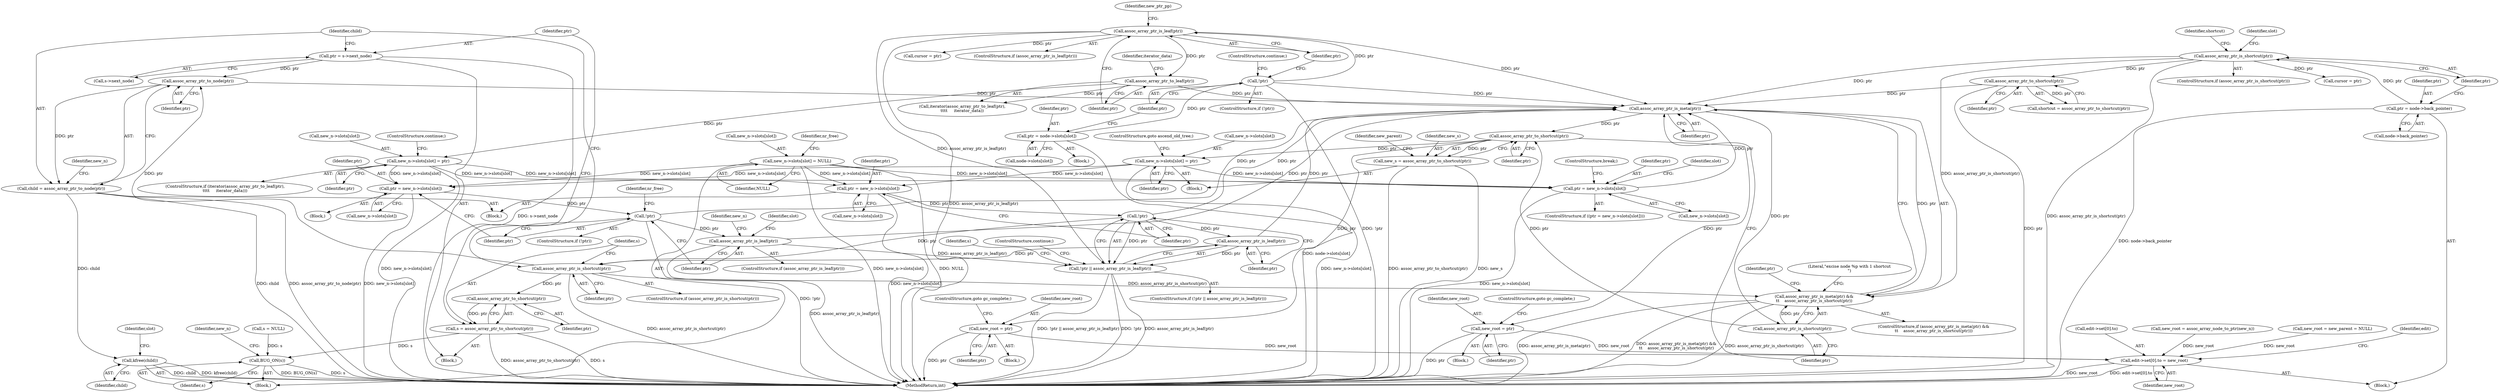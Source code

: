 digraph "0_linux_95389b08d93d5c06ec63ab49bd732b0069b7c35e@pointer" {
"1000466" [label="(Call,assoc_array_ptr_to_node(ptr))"];
"1000459" [label="(Call,ptr = s->next_node)"];
"1000452" [label="(Call,assoc_array_ptr_is_shortcut(ptr))"];
"1000445" [label="(Call,assoc_array_ptr_is_leaf(ptr))"];
"1000443" [label="(Call,!ptr)"];
"1000434" [label="(Call,ptr = new_n->slots[slot])"];
"1000715" [label="(Call,new_n->slots[slot] = ptr)"];
"1000620" [label="(Call,assoc_array_ptr_to_shortcut(ptr))"];
"1000612" [label="(Call,assoc_array_ptr_is_shortcut(ptr))"];
"1000610" [label="(Call,assoc_array_ptr_is_meta(ptr))"];
"1000401" [label="(Call,!ptr)"];
"1000393" [label="(Call,ptr = new_n->slots[slot])"];
"1000352" [label="(Call,new_n->slots[slot] = ptr)"];
"1000349" [label="(Call,assoc_array_ptr_to_leaf(ptr))"];
"1000344" [label="(Call,assoc_array_ptr_is_leaf(ptr))"];
"1000340" [label="(Call,!ptr)"];
"1000332" [label="(Call,ptr = node->slots[slot])"];
"1000496" [label="(Call,new_n->slots[slot] = NULL)"];
"1000466" [label="(Call,assoc_array_ptr_to_node(ptr))"];
"1000407" [label="(Call,assoc_array_ptr_is_leaf(ptr))"];
"1000814" [label="(Call,assoc_array_ptr_to_shortcut(ptr))"];
"1000809" [label="(Call,assoc_array_ptr_is_shortcut(ptr))"];
"1000803" [label="(Call,ptr = node->back_pointer)"];
"1000600" [label="(Call,ptr = new_n->slots[slot])"];
"1000464" [label="(Call,child = assoc_array_ptr_to_node(ptr))"];
"1000559" [label="(Call,kfree(child))"];
"1000609" [label="(Call,assoc_array_ptr_is_meta(ptr) &&\n\t\t    assoc_array_ptr_is_shortcut(ptr))"];
"1000618" [label="(Call,new_s = assoc_array_ptr_to_shortcut(ptr))"];
"1000648" [label="(Call,new_root = ptr)"];
"1000851" [label="(Call,edit->set[0].to = new_root)"];
"1000697" [label="(Call,new_root = ptr)"];
"1000442" [label="(Call,!ptr || assoc_array_ptr_is_leaf(ptr))"];
"1000457" [label="(Call,assoc_array_ptr_to_shortcut(ptr))"];
"1000455" [label="(Call,s = assoc_array_ptr_to_shortcut(ptr))"];
"1000494" [label="(Call,BUG_ON(s))"];
"1000457" [label="(Call,assoc_array_ptr_to_shortcut(ptr))"];
"1000637" [label="(Block,)"];
"1000600" [label="(Call,ptr = new_n->slots[slot])"];
"1000333" [label="(Identifier,ptr)"];
"1000609" [label="(Call,assoc_array_ptr_is_meta(ptr) &&\n\t\t    assoc_array_ptr_is_shortcut(ptr))"];
"1000351" [label="(Identifier,iterator_data)"];
"1000499" [label="(Identifier,new_n)"];
"1000465" [label="(Identifier,child)"];
"1000345" [label="(Identifier,ptr)"];
"1000395" [label="(Call,new_n->slots[slot])"];
"1000461" [label="(Call,s->next_node)"];
"1000813" [label="(Identifier,shortcut)"];
"1000808" [label="(ControlStructure,if (assoc_array_ptr_is_shortcut(ptr)))"];
"1000497" [label="(Call,new_n->slots[slot])"];
"1000334" [label="(Call,node->slots[slot])"];
"1000404" [label="(Identifier,nr_free)"];
"1000602" [label="(Call,new_n->slots[slot])"];
"1000614" [label="(Block,)"];
"1000861" [label="(Identifier,edit)"];
"1000392" [label="(Block,)"];
"1000621" [label="(Identifier,ptr)"];
"1000407" [label="(Call,assoc_array_ptr_is_leaf(ptr))"];
"1000350" [label="(Identifier,ptr)"];
"1000852" [label="(Call,edit->set[0].to)"];
"1000613" [label="(Identifier,ptr)"];
"1000859" [label="(Identifier,new_root)"];
"1000464" [label="(Call,child = assoc_array_ptr_to_node(ptr))"];
"1000458" [label="(Identifier,ptr)"];
"1000368" [label="(Call,cursor = ptr)"];
"1000447" [label="(ControlStructure,continue;)"];
"1000467" [label="(Identifier,ptr)"];
"1000810" [label="(Identifier,ptr)"];
"1000451" [label="(ControlStructure,if (assoc_array_ptr_is_shortcut(ptr)))"];
"1000401" [label="(Call,!ptr)"];
"1000618" [label="(Call,new_s = assoc_array_ptr_to_shortcut(ptr))"];
"1000815" [label="(Identifier,ptr)"];
"1000466" [label="(Call,assoc_array_ptr_to_node(ptr))"];
"1000441" [label="(ControlStructure,if (!ptr || assoc_array_ptr_is_leaf(ptr)))"];
"1000361" [label="(Identifier,new_ptr_pp)"];
"1000496" [label="(Call,new_n->slots[slot] = NULL)"];
"1000599" [label="(ControlStructure,if ((ptr = new_n->slots[slot])))"];
"1000342" [label="(ControlStructure,continue;)"];
"1000612" [label="(Call,assoc_array_ptr_is_shortcut(ptr))"];
"1000353" [label="(Call,new_n->slots[slot])"];
"1000560" [label="(Identifier,child)"];
"1000699" [label="(Identifier,ptr)"];
"1000444" [label="(Identifier,ptr)"];
"1000697" [label="(Call,new_root = ptr)"];
"1000348" [label="(Call,iterator(assoc_array_ptr_to_leaf(ptr),\n\t\t\t\t     iterator_data))"];
"1000358" [label="(Identifier,ptr)"];
"1000776" [label="(Call,new_root = assoc_array_node_to_ptr(new_n))"];
"1000494" [label="(Call,BUG_ON(s))"];
"1000700" [label="(ControlStructure,goto gc_complete;)"];
"1000352" [label="(Call,new_n->slots[slot] = ptr)"];
"1000619" [label="(Identifier,new_s)"];
"1000341" [label="(Identifier,ptr)"];
"1000359" [label="(ControlStructure,continue;)"];
"1000456" [label="(Identifier,s)"];
"1000393" [label="(Call,ptr = new_n->slots[slot])"];
"1000431" [label="(Block,)"];
"1000400" [label="(ControlStructure,if (!ptr))"];
"1000649" [label="(Identifier,new_root)"];
"1000601" [label="(Identifier,ptr)"];
"1000430" [label="(Identifier,slot)"];
"1000502" [label="(Identifier,NULL)"];
"1000344" [label="(Call,assoc_array_ptr_is_leaf(ptr))"];
"1000339" [label="(ControlStructure,if (!ptr))"];
"1000616" [label="(Literal,\"excise node %p with 1 shortcut\n\")"];
"1000812" [label="(Call,shortcut = assoc_array_ptr_to_shortcut(ptr))"];
"1000443" [label="(Call,!ptr)"];
"1000809" [label="(Call,assoc_array_ptr_is_shortcut(ptr))"];
"1000721" [label="(Identifier,ptr)"];
"1000446" [label="(Identifier,ptr)"];
"1000610" [label="(Call,assoc_array_ptr_is_meta(ptr))"];
"1000402" [label="(Identifier,ptr)"];
"1000837" [label="(Call,cursor = ptr)"];
"1000803" [label="(Call,ptr = node->back_pointer)"];
"1000408" [label="(Identifier,ptr)"];
"1000454" [label="(Block,)"];
"1000411" [label="(Identifier,new_n)"];
"1000805" [label="(Call,node->back_pointer)"];
"1000620" [label="(Call,assoc_array_ptr_to_shortcut(ptr))"];
"1000449" [label="(Identifier,s)"];
"1000116" [label="(Block,)"];
"1000470" [label="(Identifier,new_n)"];
"1000436" [label="(Call,new_n->slots[slot])"];
"1000716" [label="(Call,new_n->slots[slot])"];
"1000455" [label="(Call,s = assoc_array_ptr_to_shortcut(ptr))"];
"1000343" [label="(ControlStructure,if (assoc_array_ptr_is_leaf(ptr)))"];
"1000445" [label="(Call,assoc_array_ptr_is_leaf(ptr))"];
"1000495" [label="(Identifier,s)"];
"1000715" [label="(Call,new_n->slots[slot] = ptr)"];
"1000347" [label="(ControlStructure,if (iterator(assoc_array_ptr_to_leaf(ptr),\n\t\t\t\t     iterator_data)))"];
"1000349" [label="(Call,assoc_array_ptr_to_leaf(ptr))"];
"1000623" [label="(Identifier,new_parent)"];
"1000833" [label="(Identifier,slot)"];
"1000391" [label="(Identifier,slot)"];
"1000331" [label="(Block,)"];
"1000434" [label="(Call,ptr = new_n->slots[slot])"];
"1000598" [label="(Identifier,slot)"];
"1000459" [label="(Call,ptr = s->next_node)"];
"1000189" [label="(Call,new_root = new_parent = NULL)"];
"1000448" [label="(Call,s = NULL)"];
"1000698" [label="(Identifier,new_root)"];
"1000814" [label="(Call,assoc_array_ptr_to_shortcut(ptr))"];
"1000650" [label="(Identifier,ptr)"];
"1000340" [label="(Call,!ptr)"];
"1000559" [label="(Call,kfree(child))"];
"1000504" [label="(Identifier,nr_free)"];
"1000651" [label="(ControlStructure,goto gc_complete;)"];
"1000394" [label="(Identifier,ptr)"];
"1000686" [label="(Block,)"];
"1000804" [label="(Identifier,ptr)"];
"1000483" [label="(Block,)"];
"1000453" [label="(Identifier,ptr)"];
"1000406" [label="(ControlStructure,if (assoc_array_ptr_is_leaf(ptr)))"];
"1000882" [label="(MethodReturn,int)"];
"1000607" [label="(ControlStructure,break;)"];
"1000435" [label="(Identifier,ptr)"];
"1000851" [label="(Call,edit->set[0].to = new_root)"];
"1000442" [label="(Call,!ptr || assoc_array_ptr_is_leaf(ptr))"];
"1000608" [label="(ControlStructure,if (assoc_array_ptr_is_meta(ptr) &&\n\t\t    assoc_array_ptr_is_shortcut(ptr)))"];
"1000724" [label="(Identifier,ptr)"];
"1000648" [label="(Call,new_root = ptr)"];
"1000460" [label="(Identifier,ptr)"];
"1000332" [label="(Call,ptr = node->slots[slot])"];
"1000722" [label="(ControlStructure,goto ascend_old_tree;)"];
"1000611" [label="(Identifier,ptr)"];
"1000452" [label="(Call,assoc_array_ptr_is_shortcut(ptr))"];
"1000466" -> "1000464"  [label="AST: "];
"1000466" -> "1000467"  [label="CFG: "];
"1000467" -> "1000466"  [label="AST: "];
"1000464" -> "1000466"  [label="CFG: "];
"1000466" -> "1000464"  [label="DDG: ptr"];
"1000459" -> "1000466"  [label="DDG: ptr"];
"1000452" -> "1000466"  [label="DDG: ptr"];
"1000466" -> "1000610"  [label="DDG: ptr"];
"1000459" -> "1000454"  [label="AST: "];
"1000459" -> "1000461"  [label="CFG: "];
"1000460" -> "1000459"  [label="AST: "];
"1000461" -> "1000459"  [label="AST: "];
"1000465" -> "1000459"  [label="CFG: "];
"1000459" -> "1000882"  [label="DDG: s->next_node"];
"1000452" -> "1000451"  [label="AST: "];
"1000452" -> "1000453"  [label="CFG: "];
"1000453" -> "1000452"  [label="AST: "];
"1000456" -> "1000452"  [label="CFG: "];
"1000465" -> "1000452"  [label="CFG: "];
"1000452" -> "1000882"  [label="DDG: assoc_array_ptr_is_shortcut(ptr)"];
"1000445" -> "1000452"  [label="DDG: ptr"];
"1000443" -> "1000452"  [label="DDG: ptr"];
"1000452" -> "1000457"  [label="DDG: ptr"];
"1000452" -> "1000609"  [label="DDG: assoc_array_ptr_is_shortcut(ptr)"];
"1000445" -> "1000442"  [label="AST: "];
"1000445" -> "1000446"  [label="CFG: "];
"1000446" -> "1000445"  [label="AST: "];
"1000442" -> "1000445"  [label="CFG: "];
"1000445" -> "1000442"  [label="DDG: ptr"];
"1000443" -> "1000445"  [label="DDG: ptr"];
"1000445" -> "1000610"  [label="DDG: ptr"];
"1000443" -> "1000442"  [label="AST: "];
"1000443" -> "1000444"  [label="CFG: "];
"1000444" -> "1000443"  [label="AST: "];
"1000446" -> "1000443"  [label="CFG: "];
"1000442" -> "1000443"  [label="CFG: "];
"1000443" -> "1000442"  [label="DDG: ptr"];
"1000434" -> "1000443"  [label="DDG: ptr"];
"1000443" -> "1000610"  [label="DDG: ptr"];
"1000434" -> "1000431"  [label="AST: "];
"1000434" -> "1000436"  [label="CFG: "];
"1000435" -> "1000434"  [label="AST: "];
"1000436" -> "1000434"  [label="AST: "];
"1000444" -> "1000434"  [label="CFG: "];
"1000434" -> "1000882"  [label="DDG: new_n->slots[slot]"];
"1000715" -> "1000434"  [label="DDG: new_n->slots[slot]"];
"1000352" -> "1000434"  [label="DDG: new_n->slots[slot]"];
"1000496" -> "1000434"  [label="DDG: new_n->slots[slot]"];
"1000715" -> "1000614"  [label="AST: "];
"1000715" -> "1000721"  [label="CFG: "];
"1000716" -> "1000715"  [label="AST: "];
"1000721" -> "1000715"  [label="AST: "];
"1000722" -> "1000715"  [label="CFG: "];
"1000715" -> "1000882"  [label="DDG: new_n->slots[slot]"];
"1000715" -> "1000393"  [label="DDG: new_n->slots[slot]"];
"1000715" -> "1000600"  [label="DDG: new_n->slots[slot]"];
"1000620" -> "1000715"  [label="DDG: ptr"];
"1000620" -> "1000618"  [label="AST: "];
"1000620" -> "1000621"  [label="CFG: "];
"1000621" -> "1000620"  [label="AST: "];
"1000618" -> "1000620"  [label="CFG: "];
"1000620" -> "1000618"  [label="DDG: ptr"];
"1000612" -> "1000620"  [label="DDG: ptr"];
"1000610" -> "1000620"  [label="DDG: ptr"];
"1000620" -> "1000648"  [label="DDG: ptr"];
"1000620" -> "1000697"  [label="DDG: ptr"];
"1000612" -> "1000609"  [label="AST: "];
"1000612" -> "1000613"  [label="CFG: "];
"1000613" -> "1000612"  [label="AST: "];
"1000609" -> "1000612"  [label="CFG: "];
"1000612" -> "1000609"  [label="DDG: ptr"];
"1000610" -> "1000612"  [label="DDG: ptr"];
"1000610" -> "1000609"  [label="AST: "];
"1000610" -> "1000611"  [label="CFG: "];
"1000611" -> "1000610"  [label="AST: "];
"1000613" -> "1000610"  [label="CFG: "];
"1000609" -> "1000610"  [label="CFG: "];
"1000610" -> "1000609"  [label="DDG: ptr"];
"1000401" -> "1000610"  [label="DDG: ptr"];
"1000407" -> "1000610"  [label="DDG: ptr"];
"1000349" -> "1000610"  [label="DDG: ptr"];
"1000340" -> "1000610"  [label="DDG: ptr"];
"1000814" -> "1000610"  [label="DDG: ptr"];
"1000600" -> "1000610"  [label="DDG: ptr"];
"1000344" -> "1000610"  [label="DDG: ptr"];
"1000809" -> "1000610"  [label="DDG: ptr"];
"1000401" -> "1000400"  [label="AST: "];
"1000401" -> "1000402"  [label="CFG: "];
"1000402" -> "1000401"  [label="AST: "];
"1000404" -> "1000401"  [label="CFG: "];
"1000408" -> "1000401"  [label="CFG: "];
"1000401" -> "1000882"  [label="DDG: !ptr"];
"1000393" -> "1000401"  [label="DDG: ptr"];
"1000401" -> "1000407"  [label="DDG: ptr"];
"1000393" -> "1000392"  [label="AST: "];
"1000393" -> "1000395"  [label="CFG: "];
"1000394" -> "1000393"  [label="AST: "];
"1000395" -> "1000393"  [label="AST: "];
"1000402" -> "1000393"  [label="CFG: "];
"1000393" -> "1000882"  [label="DDG: new_n->slots[slot]"];
"1000352" -> "1000393"  [label="DDG: new_n->slots[slot]"];
"1000496" -> "1000393"  [label="DDG: new_n->slots[slot]"];
"1000352" -> "1000347"  [label="AST: "];
"1000352" -> "1000358"  [label="CFG: "];
"1000353" -> "1000352"  [label="AST: "];
"1000358" -> "1000352"  [label="AST: "];
"1000359" -> "1000352"  [label="CFG: "];
"1000352" -> "1000882"  [label="DDG: new_n->slots[slot]"];
"1000349" -> "1000352"  [label="DDG: ptr"];
"1000352" -> "1000600"  [label="DDG: new_n->slots[slot]"];
"1000349" -> "1000348"  [label="AST: "];
"1000349" -> "1000350"  [label="CFG: "];
"1000350" -> "1000349"  [label="AST: "];
"1000351" -> "1000349"  [label="CFG: "];
"1000349" -> "1000348"  [label="DDG: ptr"];
"1000344" -> "1000349"  [label="DDG: ptr"];
"1000344" -> "1000343"  [label="AST: "];
"1000344" -> "1000345"  [label="CFG: "];
"1000345" -> "1000344"  [label="AST: "];
"1000350" -> "1000344"  [label="CFG: "];
"1000361" -> "1000344"  [label="CFG: "];
"1000344" -> "1000882"  [label="DDG: assoc_array_ptr_is_leaf(ptr)"];
"1000340" -> "1000344"  [label="DDG: ptr"];
"1000344" -> "1000368"  [label="DDG: ptr"];
"1000344" -> "1000442"  [label="DDG: assoc_array_ptr_is_leaf(ptr)"];
"1000340" -> "1000339"  [label="AST: "];
"1000340" -> "1000341"  [label="CFG: "];
"1000341" -> "1000340"  [label="AST: "];
"1000342" -> "1000340"  [label="CFG: "];
"1000345" -> "1000340"  [label="CFG: "];
"1000340" -> "1000882"  [label="DDG: !ptr"];
"1000332" -> "1000340"  [label="DDG: ptr"];
"1000332" -> "1000331"  [label="AST: "];
"1000332" -> "1000334"  [label="CFG: "];
"1000333" -> "1000332"  [label="AST: "];
"1000334" -> "1000332"  [label="AST: "];
"1000341" -> "1000332"  [label="CFG: "];
"1000332" -> "1000882"  [label="DDG: node->slots[slot]"];
"1000496" -> "1000483"  [label="AST: "];
"1000496" -> "1000502"  [label="CFG: "];
"1000497" -> "1000496"  [label="AST: "];
"1000502" -> "1000496"  [label="AST: "];
"1000504" -> "1000496"  [label="CFG: "];
"1000496" -> "1000882"  [label="DDG: new_n->slots[slot]"];
"1000496" -> "1000882"  [label="DDG: NULL"];
"1000496" -> "1000600"  [label="DDG: new_n->slots[slot]"];
"1000407" -> "1000406"  [label="AST: "];
"1000407" -> "1000408"  [label="CFG: "];
"1000408" -> "1000407"  [label="AST: "];
"1000411" -> "1000407"  [label="CFG: "];
"1000391" -> "1000407"  [label="CFG: "];
"1000407" -> "1000882"  [label="DDG: assoc_array_ptr_is_leaf(ptr)"];
"1000407" -> "1000442"  [label="DDG: assoc_array_ptr_is_leaf(ptr)"];
"1000814" -> "1000812"  [label="AST: "];
"1000814" -> "1000815"  [label="CFG: "];
"1000815" -> "1000814"  [label="AST: "];
"1000812" -> "1000814"  [label="CFG: "];
"1000814" -> "1000882"  [label="DDG: ptr"];
"1000814" -> "1000812"  [label="DDG: ptr"];
"1000809" -> "1000814"  [label="DDG: ptr"];
"1000809" -> "1000808"  [label="AST: "];
"1000809" -> "1000810"  [label="CFG: "];
"1000810" -> "1000809"  [label="AST: "];
"1000813" -> "1000809"  [label="CFG: "];
"1000833" -> "1000809"  [label="CFG: "];
"1000809" -> "1000882"  [label="DDG: assoc_array_ptr_is_shortcut(ptr)"];
"1000809" -> "1000609"  [label="DDG: assoc_array_ptr_is_shortcut(ptr)"];
"1000803" -> "1000809"  [label="DDG: ptr"];
"1000809" -> "1000837"  [label="DDG: ptr"];
"1000803" -> "1000116"  [label="AST: "];
"1000803" -> "1000805"  [label="CFG: "];
"1000804" -> "1000803"  [label="AST: "];
"1000805" -> "1000803"  [label="AST: "];
"1000810" -> "1000803"  [label="CFG: "];
"1000803" -> "1000882"  [label="DDG: node->back_pointer"];
"1000600" -> "1000599"  [label="AST: "];
"1000600" -> "1000602"  [label="CFG: "];
"1000601" -> "1000600"  [label="AST: "];
"1000602" -> "1000600"  [label="AST: "];
"1000607" -> "1000600"  [label="CFG: "];
"1000598" -> "1000600"  [label="CFG: "];
"1000600" -> "1000882"  [label="DDG: new_n->slots[slot]"];
"1000464" -> "1000431"  [label="AST: "];
"1000465" -> "1000464"  [label="AST: "];
"1000470" -> "1000464"  [label="CFG: "];
"1000464" -> "1000882"  [label="DDG: child"];
"1000464" -> "1000882"  [label="DDG: assoc_array_ptr_to_node(ptr)"];
"1000464" -> "1000559"  [label="DDG: child"];
"1000559" -> "1000483"  [label="AST: "];
"1000559" -> "1000560"  [label="CFG: "];
"1000560" -> "1000559"  [label="AST: "];
"1000430" -> "1000559"  [label="CFG: "];
"1000559" -> "1000882"  [label="DDG: child"];
"1000559" -> "1000882"  [label="DDG: kfree(child)"];
"1000609" -> "1000608"  [label="AST: "];
"1000616" -> "1000609"  [label="CFG: "];
"1000724" -> "1000609"  [label="CFG: "];
"1000609" -> "1000882"  [label="DDG: assoc_array_ptr_is_meta(ptr)"];
"1000609" -> "1000882"  [label="DDG: assoc_array_ptr_is_meta(ptr) &&\n\t\t    assoc_array_ptr_is_shortcut(ptr)"];
"1000609" -> "1000882"  [label="DDG: assoc_array_ptr_is_shortcut(ptr)"];
"1000618" -> "1000614"  [label="AST: "];
"1000619" -> "1000618"  [label="AST: "];
"1000623" -> "1000618"  [label="CFG: "];
"1000618" -> "1000882"  [label="DDG: new_s"];
"1000618" -> "1000882"  [label="DDG: assoc_array_ptr_to_shortcut(ptr)"];
"1000648" -> "1000637"  [label="AST: "];
"1000648" -> "1000650"  [label="CFG: "];
"1000649" -> "1000648"  [label="AST: "];
"1000650" -> "1000648"  [label="AST: "];
"1000651" -> "1000648"  [label="CFG: "];
"1000648" -> "1000882"  [label="DDG: ptr"];
"1000648" -> "1000851"  [label="DDG: new_root"];
"1000851" -> "1000116"  [label="AST: "];
"1000851" -> "1000859"  [label="CFG: "];
"1000852" -> "1000851"  [label="AST: "];
"1000859" -> "1000851"  [label="AST: "];
"1000861" -> "1000851"  [label="CFG: "];
"1000851" -> "1000882"  [label="DDG: edit->set[0].to"];
"1000851" -> "1000882"  [label="DDG: new_root"];
"1000189" -> "1000851"  [label="DDG: new_root"];
"1000776" -> "1000851"  [label="DDG: new_root"];
"1000697" -> "1000851"  [label="DDG: new_root"];
"1000697" -> "1000686"  [label="AST: "];
"1000697" -> "1000699"  [label="CFG: "];
"1000698" -> "1000697"  [label="AST: "];
"1000699" -> "1000697"  [label="AST: "];
"1000700" -> "1000697"  [label="CFG: "];
"1000697" -> "1000882"  [label="DDG: ptr"];
"1000442" -> "1000441"  [label="AST: "];
"1000447" -> "1000442"  [label="CFG: "];
"1000449" -> "1000442"  [label="CFG: "];
"1000442" -> "1000882"  [label="DDG: !ptr || assoc_array_ptr_is_leaf(ptr)"];
"1000442" -> "1000882"  [label="DDG: !ptr"];
"1000442" -> "1000882"  [label="DDG: assoc_array_ptr_is_leaf(ptr)"];
"1000457" -> "1000455"  [label="AST: "];
"1000457" -> "1000458"  [label="CFG: "];
"1000458" -> "1000457"  [label="AST: "];
"1000455" -> "1000457"  [label="CFG: "];
"1000457" -> "1000455"  [label="DDG: ptr"];
"1000455" -> "1000454"  [label="AST: "];
"1000456" -> "1000455"  [label="AST: "];
"1000460" -> "1000455"  [label="CFG: "];
"1000455" -> "1000882"  [label="DDG: assoc_array_ptr_to_shortcut(ptr)"];
"1000455" -> "1000882"  [label="DDG: s"];
"1000455" -> "1000494"  [label="DDG: s"];
"1000494" -> "1000483"  [label="AST: "];
"1000494" -> "1000495"  [label="CFG: "];
"1000495" -> "1000494"  [label="AST: "];
"1000499" -> "1000494"  [label="CFG: "];
"1000494" -> "1000882"  [label="DDG: BUG_ON(s)"];
"1000494" -> "1000882"  [label="DDG: s"];
"1000448" -> "1000494"  [label="DDG: s"];
}
